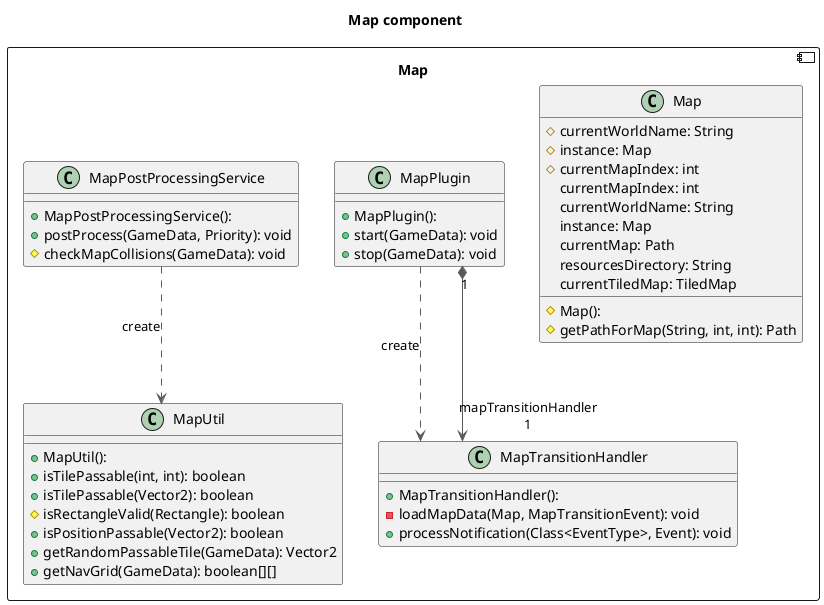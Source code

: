 @startuml Class diagram
title Map component
component "Map"{

top to bottom direction
skinparam linetype ortho

class Map {
  # Map():
  # currentWorldName: String
  # instance: Map
  # currentMapIndex: int
  # getPathForMap(String, int, int): Path
   currentMapIndex: int
   currentWorldName: String
   instance: Map
   currentMap: Path
   resourcesDirectory: String
   currentTiledMap: TiledMap
}
class MapPlugin {
  + MapPlugin():
  + start(GameData): void
  + stop(GameData): void
}
class MapPostProcessingService {
  + MapPostProcessingService():
  + postProcess(GameData, Priority): void
  # checkMapCollisions(GameData): void
}
class MapTransitionHandler {
  + MapTransitionHandler():
  - loadMapData(Map, MapTransitionEvent): void
  + processNotification(Class<EventType>, Event): void
}
class MapUtil {
  + MapUtil():
  + isTilePassable(int, int): boolean
  + isTilePassable(Vector2): boolean
  # isRectangleValid(Rectangle): boolean
  + isPositionPassable(Vector2): boolean
  + getRandomPassableTile(GameData): Vector2
  + getNavGrid(GameData): boolean[][]
}
}

MapPlugin                 -[#595959,dashed]->  MapTransitionHandler     : "«create»"
MapPlugin                "1" *-[#595959,plain]-> "mapTransitionHandler\n1" MapTransitionHandler
MapPostProcessingService  -[#595959,dashed]->  MapUtil                  : "«create»"

@enduml